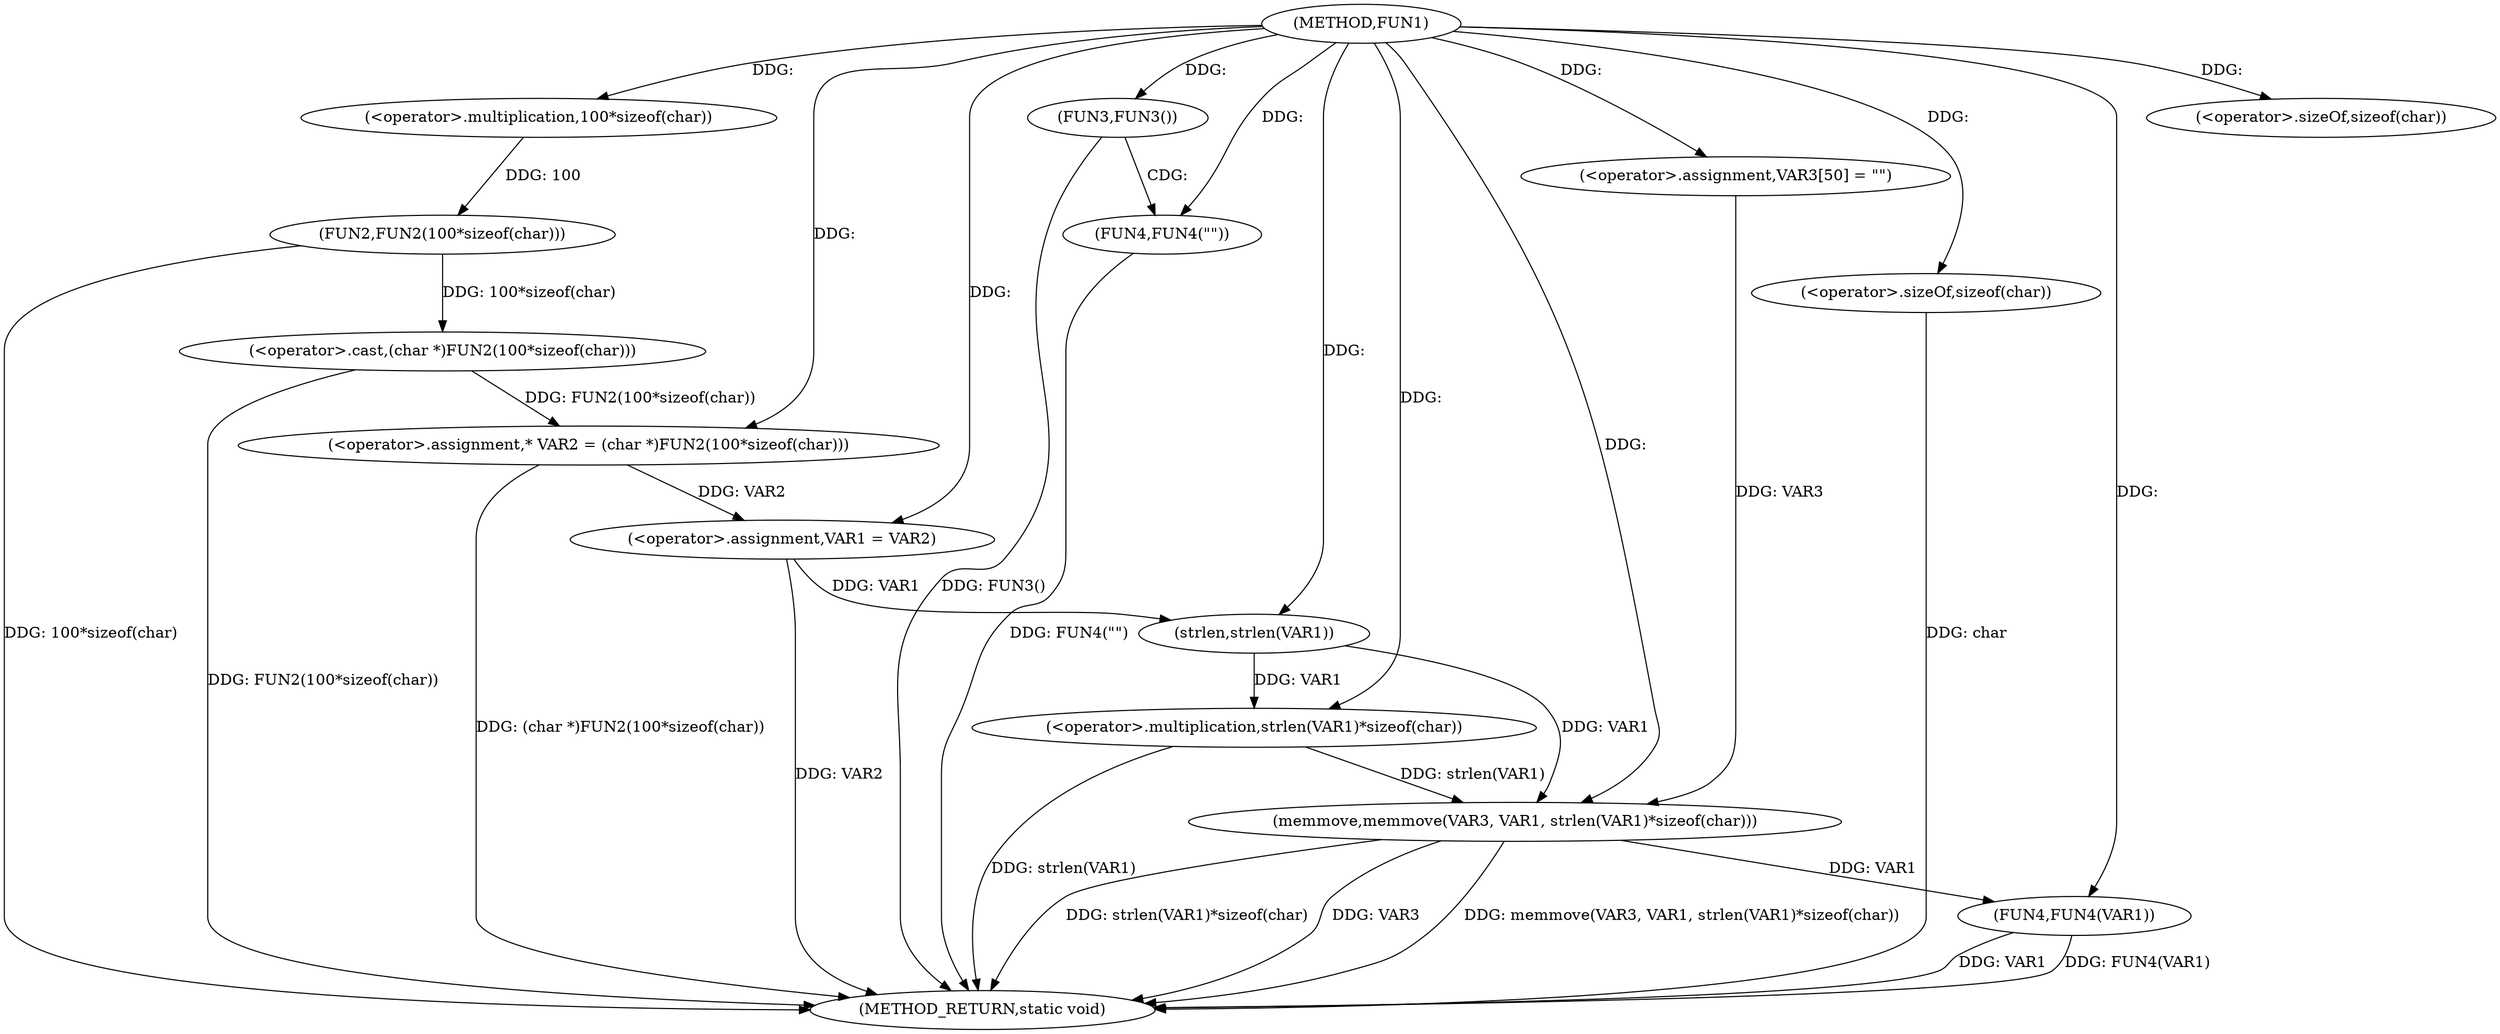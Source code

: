 digraph FUN1 {  
"1000100" [label = "(METHOD,FUN1)" ]
"1000138" [label = "(METHOD_RETURN,static void)" ]
"1000104" [label = "(<operator>.assignment,* VAR2 = (char *)FUN2(100*sizeof(char)))" ]
"1000106" [label = "(<operator>.cast,(char *)FUN2(100*sizeof(char)))" ]
"1000108" [label = "(FUN2,FUN2(100*sizeof(char)))" ]
"1000109" [label = "(<operator>.multiplication,100*sizeof(char))" ]
"1000111" [label = "(<operator>.sizeOf,sizeof(char))" ]
"1000113" [label = "(<operator>.assignment,VAR1 = VAR2)" ]
"1000117" [label = "(FUN3,FUN3())" ]
"1000119" [label = "(FUN4,FUN4(\"\"))" ]
"1000125" [label = "(<operator>.assignment,VAR3[50] = \"\")" ]
"1000128" [label = "(memmove,memmove(VAR3, VAR1, strlen(VAR1)*sizeof(char)))" ]
"1000131" [label = "(<operator>.multiplication,strlen(VAR1)*sizeof(char))" ]
"1000132" [label = "(strlen,strlen(VAR1))" ]
"1000134" [label = "(<operator>.sizeOf,sizeof(char))" ]
"1000136" [label = "(FUN4,FUN4(VAR1))" ]
  "1000117" -> "1000138"  [ label = "DDG: FUN3()"] 
  "1000106" -> "1000138"  [ label = "DDG: FUN2(100*sizeof(char))"] 
  "1000131" -> "1000138"  [ label = "DDG: strlen(VAR1)"] 
  "1000113" -> "1000138"  [ label = "DDG: VAR2"] 
  "1000136" -> "1000138"  [ label = "DDG: FUN4(VAR1)"] 
  "1000128" -> "1000138"  [ label = "DDG: memmove(VAR3, VAR1, strlen(VAR1)*sizeof(char))"] 
  "1000119" -> "1000138"  [ label = "DDG: FUN4(\"\")"] 
  "1000128" -> "1000138"  [ label = "DDG: strlen(VAR1)*sizeof(char)"] 
  "1000128" -> "1000138"  [ label = "DDG: VAR3"] 
  "1000134" -> "1000138"  [ label = "DDG: char"] 
  "1000136" -> "1000138"  [ label = "DDG: VAR1"] 
  "1000104" -> "1000138"  [ label = "DDG: (char *)FUN2(100*sizeof(char))"] 
  "1000108" -> "1000138"  [ label = "DDG: 100*sizeof(char)"] 
  "1000106" -> "1000104"  [ label = "DDG: FUN2(100*sizeof(char))"] 
  "1000100" -> "1000104"  [ label = "DDG: "] 
  "1000108" -> "1000106"  [ label = "DDG: 100*sizeof(char)"] 
  "1000109" -> "1000108"  [ label = "DDG: 100"] 
  "1000100" -> "1000109"  [ label = "DDG: "] 
  "1000100" -> "1000111"  [ label = "DDG: "] 
  "1000104" -> "1000113"  [ label = "DDG: VAR2"] 
  "1000100" -> "1000113"  [ label = "DDG: "] 
  "1000100" -> "1000117"  [ label = "DDG: "] 
  "1000100" -> "1000119"  [ label = "DDG: "] 
  "1000100" -> "1000125"  [ label = "DDG: "] 
  "1000125" -> "1000128"  [ label = "DDG: VAR3"] 
  "1000100" -> "1000128"  [ label = "DDG: "] 
  "1000132" -> "1000128"  [ label = "DDG: VAR1"] 
  "1000131" -> "1000128"  [ label = "DDG: strlen(VAR1)"] 
  "1000132" -> "1000131"  [ label = "DDG: VAR1"] 
  "1000113" -> "1000132"  [ label = "DDG: VAR1"] 
  "1000100" -> "1000132"  [ label = "DDG: "] 
  "1000100" -> "1000131"  [ label = "DDG: "] 
  "1000100" -> "1000134"  [ label = "DDG: "] 
  "1000128" -> "1000136"  [ label = "DDG: VAR1"] 
  "1000100" -> "1000136"  [ label = "DDG: "] 
  "1000117" -> "1000119"  [ label = "CDG: "] 
}
